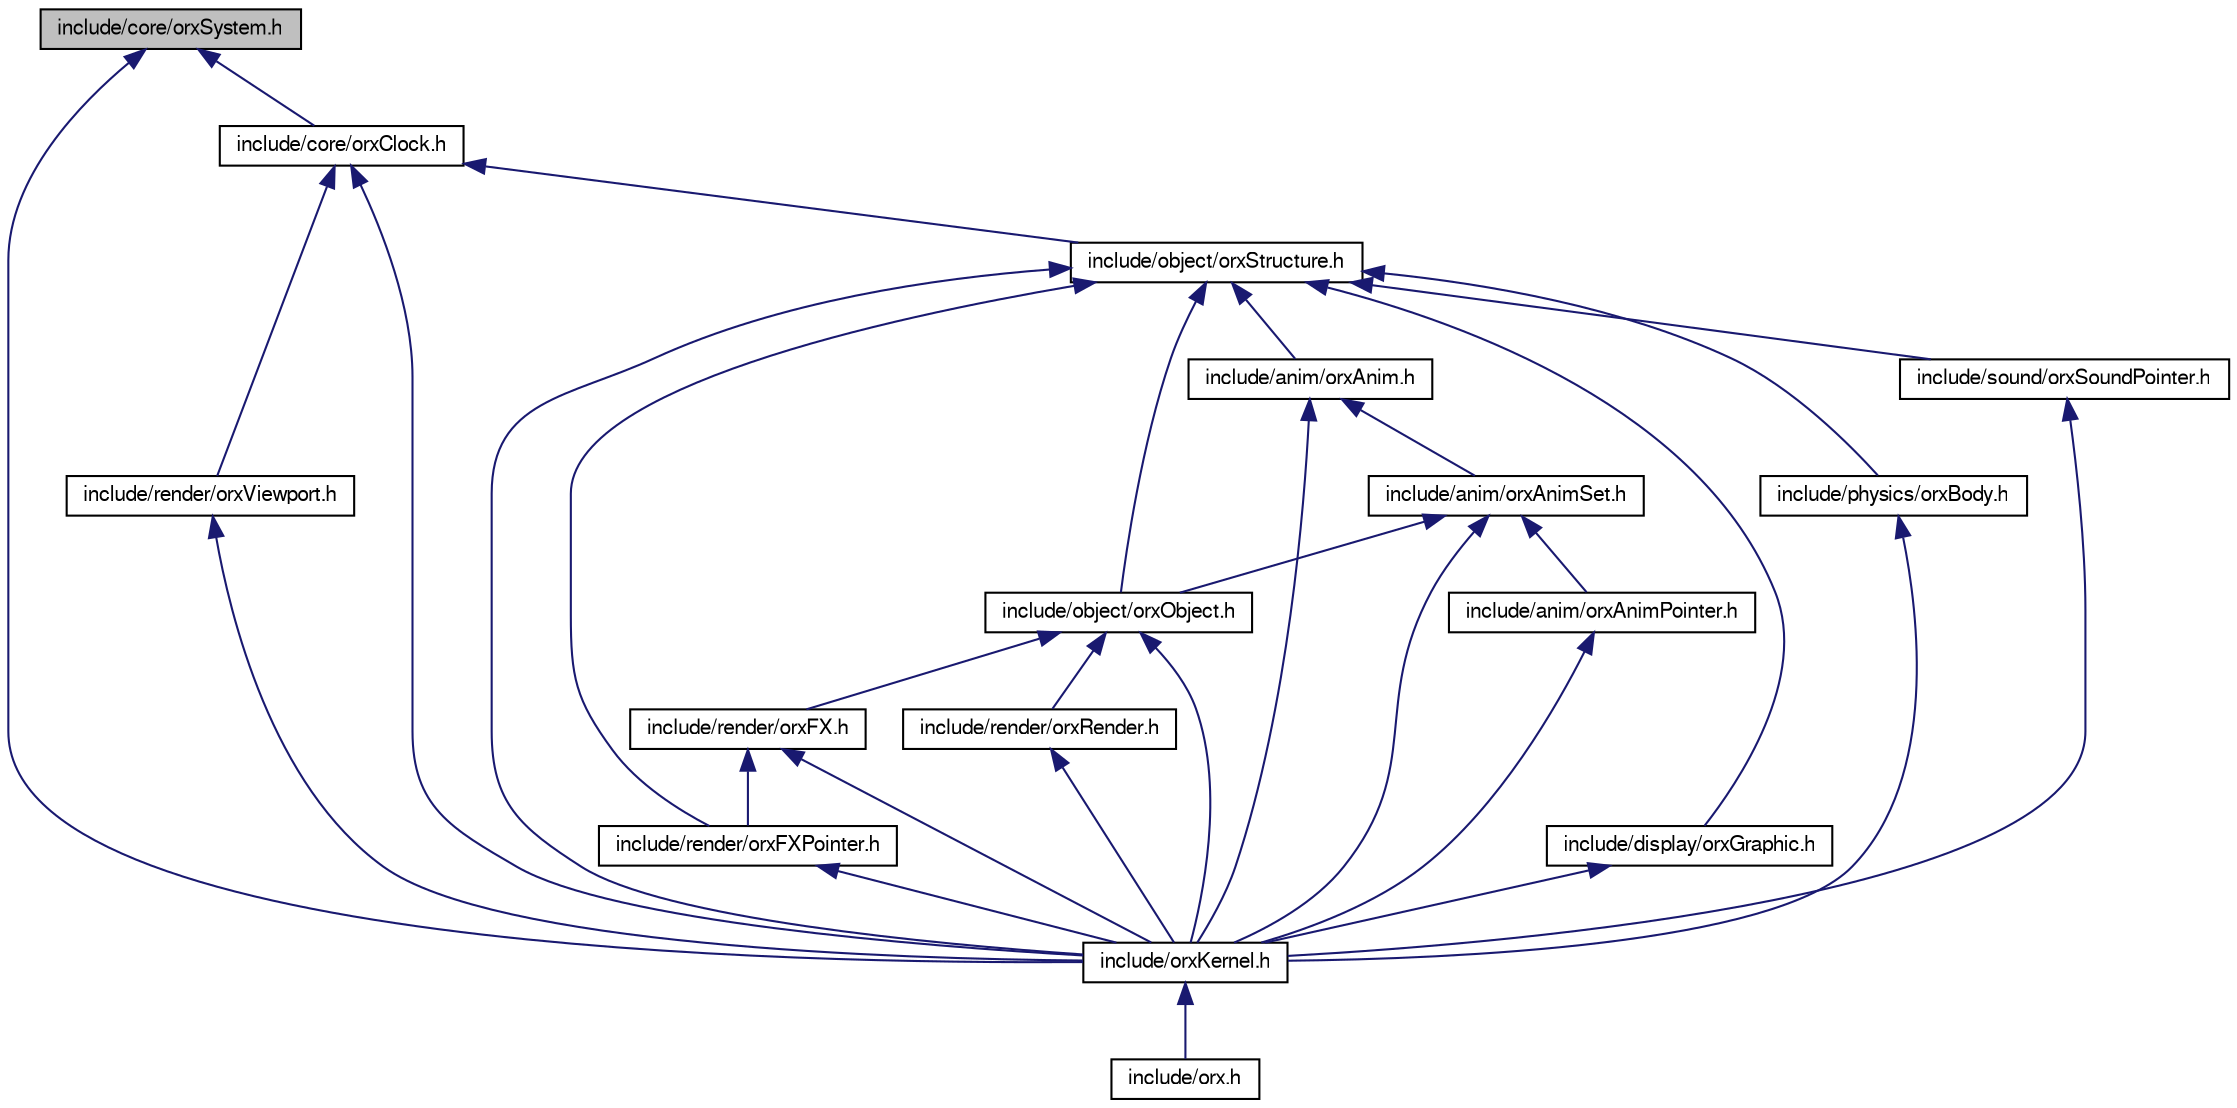 digraph G
{
  bgcolor="transparent";
  edge [fontname="FreeSans",fontsize=10,labelfontname="FreeSans",labelfontsize=10];
  node [fontname="FreeSans",fontsize=10,shape=record];
  Node1 [label="include/core/orxSystem.h",height=0.2,width=0.4,color="black", fillcolor="grey75", style="filled" fontcolor="black"];
  Node1 -> Node2 [dir=back,color="midnightblue",fontsize=10,style="solid",fontname="FreeSans"];
  Node2 [label="include/core/orxClock.h",height=0.2,width=0.4,color="black",URL="$orx_clock_8h.html"];
  Node2 -> Node3 [dir=back,color="midnightblue",fontsize=10,style="solid",fontname="FreeSans"];
  Node3 [label="include/object/orxStructure.h",height=0.2,width=0.4,color="black",URL="$orx_structure_8h.html"];
  Node3 -> Node4 [dir=back,color="midnightblue",fontsize=10,style="solid",fontname="FreeSans"];
  Node4 [label="include/anim/orxAnim.h",height=0.2,width=0.4,color="black",URL="$orx_anim_8h.html"];
  Node4 -> Node5 [dir=back,color="midnightblue",fontsize=10,style="solid",fontname="FreeSans"];
  Node5 [label="include/anim/orxAnimSet.h",height=0.2,width=0.4,color="black",URL="$orx_anim_set_8h.html"];
  Node5 -> Node6 [dir=back,color="midnightblue",fontsize=10,style="solid",fontname="FreeSans"];
  Node6 [label="include/anim/orxAnimPointer.h",height=0.2,width=0.4,color="black",URL="$orx_anim_pointer_8h.html"];
  Node6 -> Node7 [dir=back,color="midnightblue",fontsize=10,style="solid",fontname="FreeSans"];
  Node7 [label="include/orxKernel.h",height=0.2,width=0.4,color="black",URL="$orx_kernel_8h.html"];
  Node7 -> Node8 [dir=back,color="midnightblue",fontsize=10,style="solid",fontname="FreeSans"];
  Node8 [label="include/orx.h",height=0.2,width=0.4,color="black",URL="$orx_8h.html"];
  Node5 -> Node9 [dir=back,color="midnightblue",fontsize=10,style="solid",fontname="FreeSans"];
  Node9 [label="include/object/orxObject.h",height=0.2,width=0.4,color="black",URL="$orx_object_8h.html"];
  Node9 -> Node7 [dir=back,color="midnightblue",fontsize=10,style="solid",fontname="FreeSans"];
  Node9 -> Node10 [dir=back,color="midnightblue",fontsize=10,style="solid",fontname="FreeSans"];
  Node10 [label="include/render/orxFX.h",height=0.2,width=0.4,color="black",URL="$orx_f_x_8h.html"];
  Node10 -> Node7 [dir=back,color="midnightblue",fontsize=10,style="solid",fontname="FreeSans"];
  Node10 -> Node11 [dir=back,color="midnightblue",fontsize=10,style="solid",fontname="FreeSans"];
  Node11 [label="include/render/orxFXPointer.h",height=0.2,width=0.4,color="black",URL="$orx_f_x_pointer_8h.html"];
  Node11 -> Node7 [dir=back,color="midnightblue",fontsize=10,style="solid",fontname="FreeSans"];
  Node9 -> Node12 [dir=back,color="midnightblue",fontsize=10,style="solid",fontname="FreeSans"];
  Node12 [label="include/render/orxRender.h",height=0.2,width=0.4,color="black",URL="$orx_render_8h.html"];
  Node12 -> Node7 [dir=back,color="midnightblue",fontsize=10,style="solid",fontname="FreeSans"];
  Node5 -> Node7 [dir=back,color="midnightblue",fontsize=10,style="solid",fontname="FreeSans"];
  Node4 -> Node7 [dir=back,color="midnightblue",fontsize=10,style="solid",fontname="FreeSans"];
  Node3 -> Node13 [dir=back,color="midnightblue",fontsize=10,style="solid",fontname="FreeSans"];
  Node13 [label="include/display/orxGraphic.h",height=0.2,width=0.4,color="black",URL="$orx_graphic_8h.html"];
  Node13 -> Node7 [dir=back,color="midnightblue",fontsize=10,style="solid",fontname="FreeSans"];
  Node3 -> Node9 [dir=back,color="midnightblue",fontsize=10,style="solid",fontname="FreeSans"];
  Node3 -> Node7 [dir=back,color="midnightblue",fontsize=10,style="solid",fontname="FreeSans"];
  Node3 -> Node14 [dir=back,color="midnightblue",fontsize=10,style="solid",fontname="FreeSans"];
  Node14 [label="include/physics/orxBody.h",height=0.2,width=0.4,color="black",URL="$orx_body_8h.html"];
  Node14 -> Node7 [dir=back,color="midnightblue",fontsize=10,style="solid",fontname="FreeSans"];
  Node3 -> Node11 [dir=back,color="midnightblue",fontsize=10,style="solid",fontname="FreeSans"];
  Node3 -> Node15 [dir=back,color="midnightblue",fontsize=10,style="solid",fontname="FreeSans"];
  Node15 [label="include/sound/orxSoundPointer.h",height=0.2,width=0.4,color="black",URL="$orx_sound_pointer_8h.html"];
  Node15 -> Node7 [dir=back,color="midnightblue",fontsize=10,style="solid",fontname="FreeSans"];
  Node2 -> Node7 [dir=back,color="midnightblue",fontsize=10,style="solid",fontname="FreeSans"];
  Node2 -> Node16 [dir=back,color="midnightblue",fontsize=10,style="solid",fontname="FreeSans"];
  Node16 [label="include/render/orxViewport.h",height=0.2,width=0.4,color="black",URL="$orx_viewport_8h.html"];
  Node16 -> Node7 [dir=back,color="midnightblue",fontsize=10,style="solid",fontname="FreeSans"];
  Node1 -> Node7 [dir=back,color="midnightblue",fontsize=10,style="solid",fontname="FreeSans"];
}
